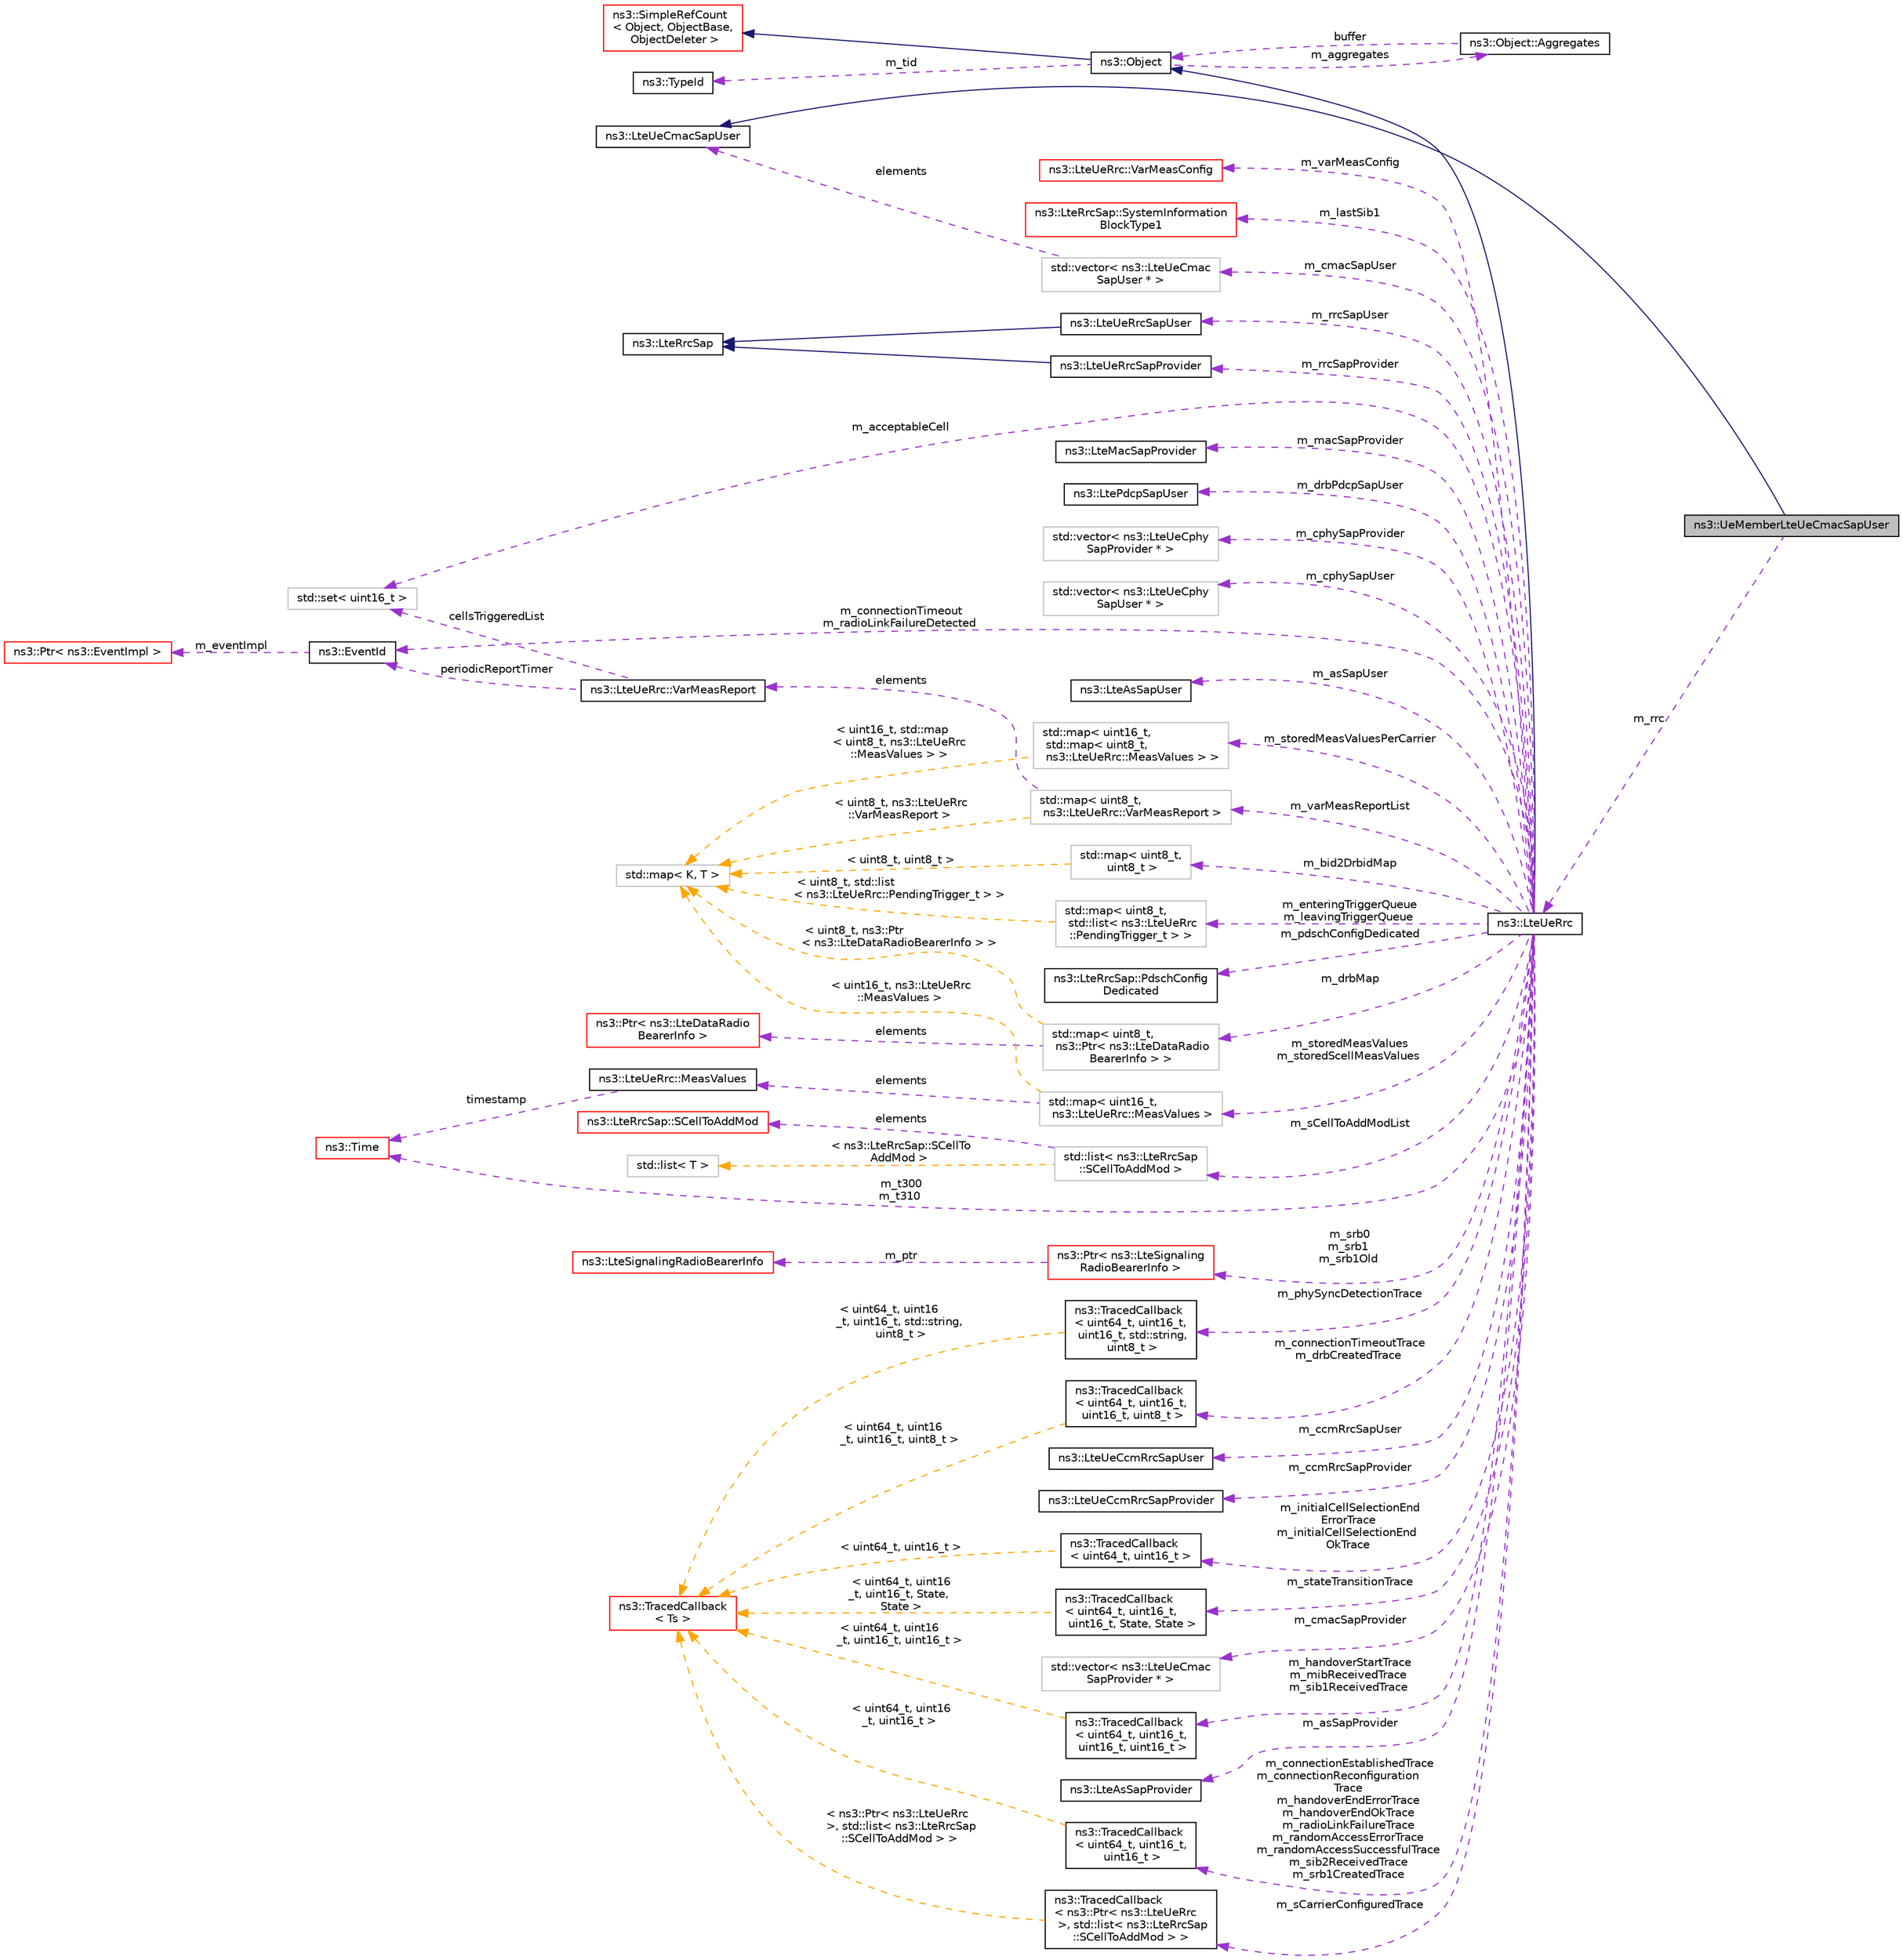 digraph "ns3::UeMemberLteUeCmacSapUser"
{
 // LATEX_PDF_SIZE
  edge [fontname="Helvetica",fontsize="10",labelfontname="Helvetica",labelfontsize="10"];
  node [fontname="Helvetica",fontsize="10",shape=record];
  rankdir="LR";
  Node1 [label="ns3::UeMemberLteUeCmacSapUser",height=0.2,width=0.4,color="black", fillcolor="grey75", style="filled", fontcolor="black",tooltip="UeMemberLteUeCmacSapUser class."];
  Node2 -> Node1 [dir="back",color="midnightblue",fontsize="10",style="solid",fontname="Helvetica"];
  Node2 [label="ns3::LteUeCmacSapUser",height=0.2,width=0.4,color="black", fillcolor="white", style="filled",URL="$classns3_1_1_lte_ue_cmac_sap_user.html",tooltip="Service Access Point (SAP) offered by the UE MAC to the UE RRC."];
  Node3 -> Node1 [dir="back",color="darkorchid3",fontsize="10",style="dashed",label=" m_rrc" ,fontname="Helvetica"];
  Node3 [label="ns3::LteUeRrc",height=0.2,width=0.4,color="black", fillcolor="white", style="filled",URL="$classns3_1_1_lte_ue_rrc.html",tooltip=" "];
  Node4 -> Node3 [dir="back",color="midnightblue",fontsize="10",style="solid",fontname="Helvetica"];
  Node4 [label="ns3::Object",height=0.2,width=0.4,color="black", fillcolor="white", style="filled",URL="$classns3_1_1_object.html",tooltip="A base class which provides memory management and object aggregation."];
  Node5 -> Node4 [dir="back",color="midnightblue",fontsize="10",style="solid",fontname="Helvetica"];
  Node5 [label="ns3::SimpleRefCount\l\< Object, ObjectBase,\l ObjectDeleter \>",height=0.2,width=0.4,color="red", fillcolor="white", style="filled",URL="$classns3_1_1_simple_ref_count.html",tooltip=" "];
  Node9 -> Node4 [dir="back",color="darkorchid3",fontsize="10",style="dashed",label=" m_tid" ,fontname="Helvetica"];
  Node9 [label="ns3::TypeId",height=0.2,width=0.4,color="black", fillcolor="white", style="filled",URL="$classns3_1_1_type_id.html",tooltip="a unique identifier for an interface."];
  Node10 -> Node4 [dir="back",color="darkorchid3",fontsize="10",style="dashed",label=" m_aggregates" ,fontname="Helvetica"];
  Node10 [label="ns3::Object::Aggregates",height=0.2,width=0.4,color="black", fillcolor="white", style="filled",URL="$structns3_1_1_object_1_1_aggregates.html",tooltip="The list of Objects aggregated to this one."];
  Node4 -> Node10 [dir="back",color="darkorchid3",fontsize="10",style="dashed",label=" buffer" ,fontname="Helvetica"];
  Node11 -> Node3 [dir="back",color="darkorchid3",fontsize="10",style="dashed",label=" m_rrcSapProvider" ,fontname="Helvetica"];
  Node11 [label="ns3::LteUeRrcSapProvider",height=0.2,width=0.4,color="black", fillcolor="white", style="filled",URL="$classns3_1_1_lte_ue_rrc_sap_provider.html",tooltip="Part of the RRC protocol."];
  Node12 -> Node11 [dir="back",color="midnightblue",fontsize="10",style="solid",fontname="Helvetica"];
  Node12 [label="ns3::LteRrcSap",height=0.2,width=0.4,color="black", fillcolor="white", style="filled",URL="$classns3_1_1_lte_rrc_sap.html",tooltip="Class holding definition common to all UE/eNodeB SAP Users/Providers."];
  Node13 -> Node3 [dir="back",color="darkorchid3",fontsize="10",style="dashed",label=" m_drbMap" ,fontname="Helvetica"];
  Node13 [label="std::map\< uint8_t,\l ns3::Ptr\< ns3::LteDataRadio\lBearerInfo \> \>",height=0.2,width=0.4,color="grey75", fillcolor="white", style="filled",tooltip=" "];
  Node14 -> Node13 [dir="back",color="darkorchid3",fontsize="10",style="dashed",label=" elements" ,fontname="Helvetica"];
  Node14 [label="ns3::Ptr\< ns3::LteDataRadio\lBearerInfo \>",height=0.2,width=0.4,color="red", fillcolor="white", style="filled",URL="$classns3_1_1_ptr.html",tooltip=" "];
  Node48 -> Node13 [dir="back",color="orange",fontsize="10",style="dashed",label=" \< uint8_t, ns3::Ptr\l\< ns3::LteDataRadioBearerInfo \> \>" ,fontname="Helvetica"];
  Node48 [label="std::map\< K, T \>",height=0.2,width=0.4,color="grey75", fillcolor="white", style="filled",tooltip=" "];
  Node49 -> Node3 [dir="back",color="darkorchid3",fontsize="10",style="dashed",label=" m_asSapUser" ,fontname="Helvetica"];
  Node49 [label="ns3::LteAsSapUser",height=0.2,width=0.4,color="black", fillcolor="white", style="filled",URL="$classns3_1_1_lte_as_sap_user.html",tooltip="This class implements the Access Stratum (AS) Service Access Point (SAP), i.e., the interface between..."];
  Node50 -> Node3 [dir="back",color="darkorchid3",fontsize="10",style="dashed",label=" m_varMeasReportList" ,fontname="Helvetica"];
  Node50 [label="std::map\< uint8_t,\l ns3::LteUeRrc::VarMeasReport \>",height=0.2,width=0.4,color="grey75", fillcolor="white", style="filled",tooltip=" "];
  Node51 -> Node50 [dir="back",color="darkorchid3",fontsize="10",style="dashed",label=" elements" ,fontname="Helvetica"];
  Node51 [label="ns3::LteUeRrc::VarMeasReport",height=0.2,width=0.4,color="black", fillcolor="white", style="filled",URL="$structns3_1_1_lte_ue_rrc_1_1_var_meas_report.html",tooltip="Represents a single measurement reporting entry., which includes information about a measurement for ..."];
  Node52 -> Node51 [dir="back",color="darkorchid3",fontsize="10",style="dashed",label=" periodicReportTimer" ,fontname="Helvetica"];
  Node52 [label="ns3::EventId",height=0.2,width=0.4,color="black", fillcolor="white", style="filled",URL="$classns3_1_1_event_id.html",tooltip="An identifier for simulation events."];
  Node53 -> Node52 [dir="back",color="darkorchid3",fontsize="10",style="dashed",label=" m_eventImpl" ,fontname="Helvetica"];
  Node53 [label="ns3::Ptr\< ns3::EventImpl \>",height=0.2,width=0.4,color="red", fillcolor="white", style="filled",URL="$classns3_1_1_ptr.html",tooltip=" "];
  Node56 -> Node51 [dir="back",color="darkorchid3",fontsize="10",style="dashed",label=" cellsTriggeredList" ,fontname="Helvetica"];
  Node56 [label="std::set\< uint16_t \>",height=0.2,width=0.4,color="grey75", fillcolor="white", style="filled",tooltip=" "];
  Node48 -> Node50 [dir="back",color="orange",fontsize="10",style="dashed",label=" \< uint8_t, ns3::LteUeRrc\l::VarMeasReport \>" ,fontname="Helvetica"];
  Node58 -> Node3 [dir="back",color="darkorchid3",fontsize="10",style="dashed",label=" m_sCarrierConfiguredTrace" ,fontname="Helvetica"];
  Node58 [label="ns3::TracedCallback\l\< ns3::Ptr\< ns3::LteUeRrc\l \>, std::list\< ns3::LteRrcSap\l::SCellToAddMod \> \>",height=0.2,width=0.4,color="black", fillcolor="white", style="filled",URL="$classns3_1_1_traced_callback.html",tooltip=" "];
  Node21 -> Node58 [dir="back",color="orange",fontsize="10",style="dashed",label=" \< ns3::Ptr\< ns3::LteUeRrc\l \>, std::list\< ns3::LteRrcSap\l::SCellToAddMod \> \>" ,fontname="Helvetica"];
  Node21 [label="ns3::TracedCallback\l\< Ts \>",height=0.2,width=0.4,color="red", fillcolor="white", style="filled",URL="$classns3_1_1_traced_callback.html",tooltip="Forward calls to a chain of Callback."];
  Node59 -> Node3 [dir="back",color="darkorchid3",fontsize="10",style="dashed",label=" m_pdschConfigDedicated" ,fontname="Helvetica"];
  Node59 [label="ns3::LteRrcSap::PdschConfig\lDedicated",height=0.2,width=0.4,color="black", fillcolor="white", style="filled",URL="$structns3_1_1_lte_rrc_sap_1_1_pdsch_config_dedicated.html",tooltip="PdschConfigDedicated structure."];
  Node60 -> Node3 [dir="back",color="darkorchid3",fontsize="10",style="dashed",label=" m_bid2DrbidMap" ,fontname="Helvetica"];
  Node60 [label="std::map\< uint8_t,\l uint8_t \>",height=0.2,width=0.4,color="grey75", fillcolor="white", style="filled",tooltip=" "];
  Node48 -> Node60 [dir="back",color="orange",fontsize="10",style="dashed",label=" \< uint8_t, uint8_t \>" ,fontname="Helvetica"];
  Node61 -> Node3 [dir="back",color="darkorchid3",fontsize="10",style="dashed",label=" m_sCellToAddModList" ,fontname="Helvetica"];
  Node61 [label="std::list\< ns3::LteRrcSap\l::SCellToAddMod \>",height=0.2,width=0.4,color="grey75", fillcolor="white", style="filled",tooltip=" "];
  Node62 -> Node61 [dir="back",color="darkorchid3",fontsize="10",style="dashed",label=" elements" ,fontname="Helvetica"];
  Node62 [label="ns3::LteRrcSap::SCellToAddMod",height=0.2,width=0.4,color="red", fillcolor="white", style="filled",URL="$structns3_1_1_lte_rrc_sap_1_1_s_cell_to_add_mod.html",tooltip="SCellToAddMod structure."];
  Node30 -> Node61 [dir="back",color="orange",fontsize="10",style="dashed",label=" \< ns3::LteRrcSap::SCellTo\lAddMod \>" ,fontname="Helvetica"];
  Node30 [label="std::list\< T \>",height=0.2,width=0.4,color="grey75", fillcolor="white", style="filled",tooltip=" "];
  Node52 -> Node3 [dir="back",color="darkorchid3",fontsize="10",style="dashed",label=" m_connectionTimeout\nm_radioLinkFailureDetected" ,fontname="Helvetica"];
  Node79 -> Node3 [dir="back",color="darkorchid3",fontsize="10",style="dashed",label=" m_storedMeasValues\nm_storedScellMeasValues" ,fontname="Helvetica"];
  Node79 [label="std::map\< uint16_t,\l ns3::LteUeRrc::MeasValues \>",height=0.2,width=0.4,color="grey75", fillcolor="white", style="filled",tooltip=" "];
  Node80 -> Node79 [dir="back",color="darkorchid3",fontsize="10",style="dashed",label=" elements" ,fontname="Helvetica"];
  Node80 [label="ns3::LteUeRrc::MeasValues",height=0.2,width=0.4,color="black", fillcolor="white", style="filled",URL="$structns3_1_1_lte_ue_rrc_1_1_meas_values.html",tooltip="Represents a measurement result from a certain cell."];
  Node81 -> Node80 [dir="back",color="darkorchid3",fontsize="10",style="dashed",label=" timestamp" ,fontname="Helvetica"];
  Node81 [label="ns3::Time",height=0.2,width=0.4,color="red", fillcolor="white", style="filled",URL="$classns3_1_1_time.html",tooltip="Simulation virtual time values and global simulation resolution."];
  Node48 -> Node79 [dir="back",color="orange",fontsize="10",style="dashed",label=" \< uint16_t, ns3::LteUeRrc\l::MeasValues \>" ,fontname="Helvetica"];
  Node82 -> Node3 [dir="back",color="darkorchid3",fontsize="10",style="dashed",label=" m_phySyncDetectionTrace" ,fontname="Helvetica"];
  Node82 [label="ns3::TracedCallback\l\< uint64_t, uint16_t,\l uint16_t, std::string,\l uint8_t \>",height=0.2,width=0.4,color="black", fillcolor="white", style="filled",URL="$classns3_1_1_traced_callback.html",tooltip=" "];
  Node21 -> Node82 [dir="back",color="orange",fontsize="10",style="dashed",label=" \< uint64_t, uint16\l_t, uint16_t, std::string,\l uint8_t \>" ,fontname="Helvetica"];
  Node83 -> Node3 [dir="back",color="darkorchid3",fontsize="10",style="dashed",label=" m_connectionTimeoutTrace\nm_drbCreatedTrace" ,fontname="Helvetica"];
  Node83 [label="ns3::TracedCallback\l\< uint64_t, uint16_t,\l uint16_t, uint8_t \>",height=0.2,width=0.4,color="black", fillcolor="white", style="filled",URL="$classns3_1_1_traced_callback.html",tooltip=" "];
  Node21 -> Node83 [dir="back",color="orange",fontsize="10",style="dashed",label=" \< uint64_t, uint16\l_t, uint16_t, uint8_t \>" ,fontname="Helvetica"];
  Node84 -> Node3 [dir="back",color="darkorchid3",fontsize="10",style="dashed",label=" m_srb0\nm_srb1\nm_srb1Old" ,fontname="Helvetica"];
  Node84 [label="ns3::Ptr\< ns3::LteSignaling\lRadioBearerInfo \>",height=0.2,width=0.4,color="red", fillcolor="white", style="filled",URL="$classns3_1_1_ptr.html",tooltip=" "];
  Node85 -> Node84 [dir="back",color="darkorchid3",fontsize="10",style="dashed",label=" m_ptr" ,fontname="Helvetica"];
  Node85 [label="ns3::LteSignalingRadioBearerInfo",height=0.2,width=0.4,color="red", fillcolor="white", style="filled",URL="$classns3_1_1_lte_signaling_radio_bearer_info.html",tooltip="store information on active signaling radio bearer instance"];
  Node86 -> Node3 [dir="back",color="darkorchid3",fontsize="10",style="dashed",label=" m_ccmRrcSapUser" ,fontname="Helvetica"];
  Node86 [label="ns3::LteUeCcmRrcSapUser",height=0.2,width=0.4,color="black", fillcolor="white", style="filled",URL="$classns3_1_1_lte_ue_ccm_rrc_sap_user.html",tooltip="Service Access Point (SAP) offered by the UE RRC to the UE CCM."];
  Node87 -> Node3 [dir="back",color="darkorchid3",fontsize="10",style="dashed",label=" m_ccmRrcSapProvider" ,fontname="Helvetica"];
  Node87 [label="ns3::LteUeCcmRrcSapProvider",height=0.2,width=0.4,color="black", fillcolor="white", style="filled",URL="$classns3_1_1_lte_ue_ccm_rrc_sap_provider.html",tooltip="Service Access Point (SAP) offered by the UE component carrier manager to the UE RRC."];
  Node88 -> Node3 [dir="back",color="darkorchid3",fontsize="10",style="dashed",label=" m_rrcSapUser" ,fontname="Helvetica"];
  Node88 [label="ns3::LteUeRrcSapUser",height=0.2,width=0.4,color="black", fillcolor="white", style="filled",URL="$classns3_1_1_lte_ue_rrc_sap_user.html",tooltip="Part of the RRC protocol."];
  Node12 -> Node88 [dir="back",color="midnightblue",fontsize="10",style="solid",fontname="Helvetica"];
  Node81 -> Node3 [dir="back",color="darkorchid3",fontsize="10",style="dashed",label=" m_t300\nm_t310" ,fontname="Helvetica"];
  Node89 -> Node3 [dir="back",color="darkorchid3",fontsize="10",style="dashed",label=" m_handoverStartTrace\nm_mibReceivedTrace\nm_sib1ReceivedTrace" ,fontname="Helvetica"];
  Node89 [label="ns3::TracedCallback\l\< uint64_t, uint16_t,\l uint16_t, uint16_t \>",height=0.2,width=0.4,color="black", fillcolor="white", style="filled",URL="$classns3_1_1_traced_callback.html",tooltip=" "];
  Node21 -> Node89 [dir="back",color="orange",fontsize="10",style="dashed",label=" \< uint64_t, uint16\l_t, uint16_t, uint16_t \>" ,fontname="Helvetica"];
  Node90 -> Node3 [dir="back",color="darkorchid3",fontsize="10",style="dashed",label=" m_cmacSapProvider" ,fontname="Helvetica"];
  Node90 [label="std::vector\< ns3::LteUeCmac\lSapProvider * \>",height=0.2,width=0.4,color="grey75", fillcolor="white", style="filled",tooltip=" "];
  Node93 -> Node3 [dir="back",color="darkorchid3",fontsize="10",style="dashed",label=" m_storedMeasValuesPerCarrier" ,fontname="Helvetica"];
  Node93 [label="std::map\< uint16_t,\l std::map\< uint8_t,\l ns3::LteUeRrc::MeasValues \> \>",height=0.2,width=0.4,color="grey75", fillcolor="white", style="filled",tooltip=" "];
  Node48 -> Node93 [dir="back",color="orange",fontsize="10",style="dashed",label=" \< uint16_t, std::map\l\< uint8_t, ns3::LteUeRrc\l::MeasValues \> \>" ,fontname="Helvetica"];
  Node94 -> Node3 [dir="back",color="darkorchid3",fontsize="10",style="dashed",label=" m_asSapProvider" ,fontname="Helvetica"];
  Node94 [label="ns3::LteAsSapProvider",height=0.2,width=0.4,color="black", fillcolor="white", style="filled",URL="$classns3_1_1_lte_as_sap_provider.html",tooltip="This class implements the Access Stratum (AS) Service Access Point (SAP), i.e., the interface between..."];
  Node95 -> Node3 [dir="back",color="darkorchid3",fontsize="10",style="dashed",label=" m_cmacSapUser" ,fontname="Helvetica"];
  Node95 [label="std::vector\< ns3::LteUeCmac\lSapUser * \>",height=0.2,width=0.4,color="grey75", fillcolor="white", style="filled",tooltip=" "];
  Node2 -> Node95 [dir="back",color="darkorchid3",fontsize="10",style="dashed",label=" elements" ,fontname="Helvetica"];
  Node96 -> Node3 [dir="back",color="darkorchid3",fontsize="10",style="dashed",label=" m_enteringTriggerQueue\nm_leavingTriggerQueue" ,fontname="Helvetica"];
  Node96 [label="std::map\< uint8_t,\l std::list\< ns3::LteUeRrc\l::PendingTrigger_t \> \>",height=0.2,width=0.4,color="grey75", fillcolor="white", style="filled",tooltip=" "];
  Node48 -> Node96 [dir="back",color="orange",fontsize="10",style="dashed",label=" \< uint8_t, std::list\l\< ns3::LteUeRrc::PendingTrigger_t \> \>" ,fontname="Helvetica"];
  Node100 -> Node3 [dir="back",color="darkorchid3",fontsize="10",style="dashed",label=" m_varMeasConfig" ,fontname="Helvetica"];
  Node100 [label="ns3::LteUeRrc::VarMeasConfig",height=0.2,width=0.4,color="red", fillcolor="white", style="filled",URL="$structns3_1_1_lte_ue_rrc_1_1_var_meas_config.html",tooltip="Includes the accumulated configuration of the measurements to be performed by the UE."];
  Node117 -> Node3 [dir="back",color="darkorchid3",fontsize="10",style="dashed",label=" m_lastSib1" ,fontname="Helvetica"];
  Node117 [label="ns3::LteRrcSap::SystemInformation\lBlockType1",height=0.2,width=0.4,color="red", fillcolor="white", style="filled",URL="$structns3_1_1_lte_rrc_sap_1_1_system_information_block_type1.html",tooltip="SystemInformationBlockType1 structure."];
  Node121 -> Node3 [dir="back",color="darkorchid3",fontsize="10",style="dashed",label=" m_connectionEstablishedTrace\nm_connectionReconfiguration\lTrace\nm_handoverEndErrorTrace\nm_handoverEndOkTrace\nm_radioLinkFailureTrace\nm_randomAccessErrorTrace\nm_randomAccessSuccessfulTrace\nm_sib2ReceivedTrace\nm_srb1CreatedTrace" ,fontname="Helvetica"];
  Node121 [label="ns3::TracedCallback\l\< uint64_t, uint16_t,\l uint16_t \>",height=0.2,width=0.4,color="black", fillcolor="white", style="filled",URL="$classns3_1_1_traced_callback.html",tooltip=" "];
  Node21 -> Node121 [dir="back",color="orange",fontsize="10",style="dashed",label=" \< uint64_t, uint16\l_t, uint16_t \>" ,fontname="Helvetica"];
  Node122 -> Node3 [dir="back",color="darkorchid3",fontsize="10",style="dashed",label=" m_initialCellSelectionEnd\lErrorTrace\nm_initialCellSelectionEnd\lOkTrace" ,fontname="Helvetica"];
  Node122 [label="ns3::TracedCallback\l\< uint64_t, uint16_t \>",height=0.2,width=0.4,color="black", fillcolor="white", style="filled",URL="$classns3_1_1_traced_callback.html",tooltip=" "];
  Node21 -> Node122 [dir="back",color="orange",fontsize="10",style="dashed",label=" \< uint64_t, uint16_t \>" ,fontname="Helvetica"];
  Node123 -> Node3 [dir="back",color="darkorchid3",fontsize="10",style="dashed",label=" m_stateTransitionTrace" ,fontname="Helvetica"];
  Node123 [label="ns3::TracedCallback\l\< uint64_t, uint16_t,\l uint16_t, State, State \>",height=0.2,width=0.4,color="black", fillcolor="white", style="filled",URL="$classns3_1_1_traced_callback.html",tooltip=" "];
  Node21 -> Node123 [dir="back",color="orange",fontsize="10",style="dashed",label=" \< uint64_t, uint16\l_t, uint16_t, State,\l State \>" ,fontname="Helvetica"];
  Node35 -> Node3 [dir="back",color="darkorchid3",fontsize="10",style="dashed",label=" m_drbPdcpSapUser" ,fontname="Helvetica"];
  Node35 [label="ns3::LtePdcpSapUser",height=0.2,width=0.4,color="black", fillcolor="white", style="filled",URL="$classns3_1_1_lte_pdcp_sap_user.html",tooltip="Service Access Point (SAP) offered by the PDCP entity to the RRC entity See 3GPP 36...."];
  Node56 -> Node3 [dir="back",color="darkorchid3",fontsize="10",style="dashed",label=" m_acceptableCell" ,fontname="Helvetica"];
  Node39 -> Node3 [dir="back",color="darkorchid3",fontsize="10",style="dashed",label=" m_macSapProvider" ,fontname="Helvetica"];
  Node39 [label="ns3::LteMacSapProvider",height=0.2,width=0.4,color="black", fillcolor="white", style="filled",URL="$classns3_1_1_lte_mac_sap_provider.html",tooltip="Service Access Point (SAP) offered by the MAC to the RLC See Femto Forum MAC Scheduler Interface Spec..."];
  Node124 -> Node3 [dir="back",color="darkorchid3",fontsize="10",style="dashed",label=" m_cphySapProvider" ,fontname="Helvetica"];
  Node124 [label="std::vector\< ns3::LteUeCphy\lSapProvider * \>",height=0.2,width=0.4,color="grey75", fillcolor="white", style="filled",tooltip=" "];
  Node126 -> Node3 [dir="back",color="darkorchid3",fontsize="10",style="dashed",label=" m_cphySapUser" ,fontname="Helvetica"];
  Node126 [label="std::vector\< ns3::LteUeCphy\lSapUser * \>",height=0.2,width=0.4,color="grey75", fillcolor="white", style="filled",tooltip=" "];
}
